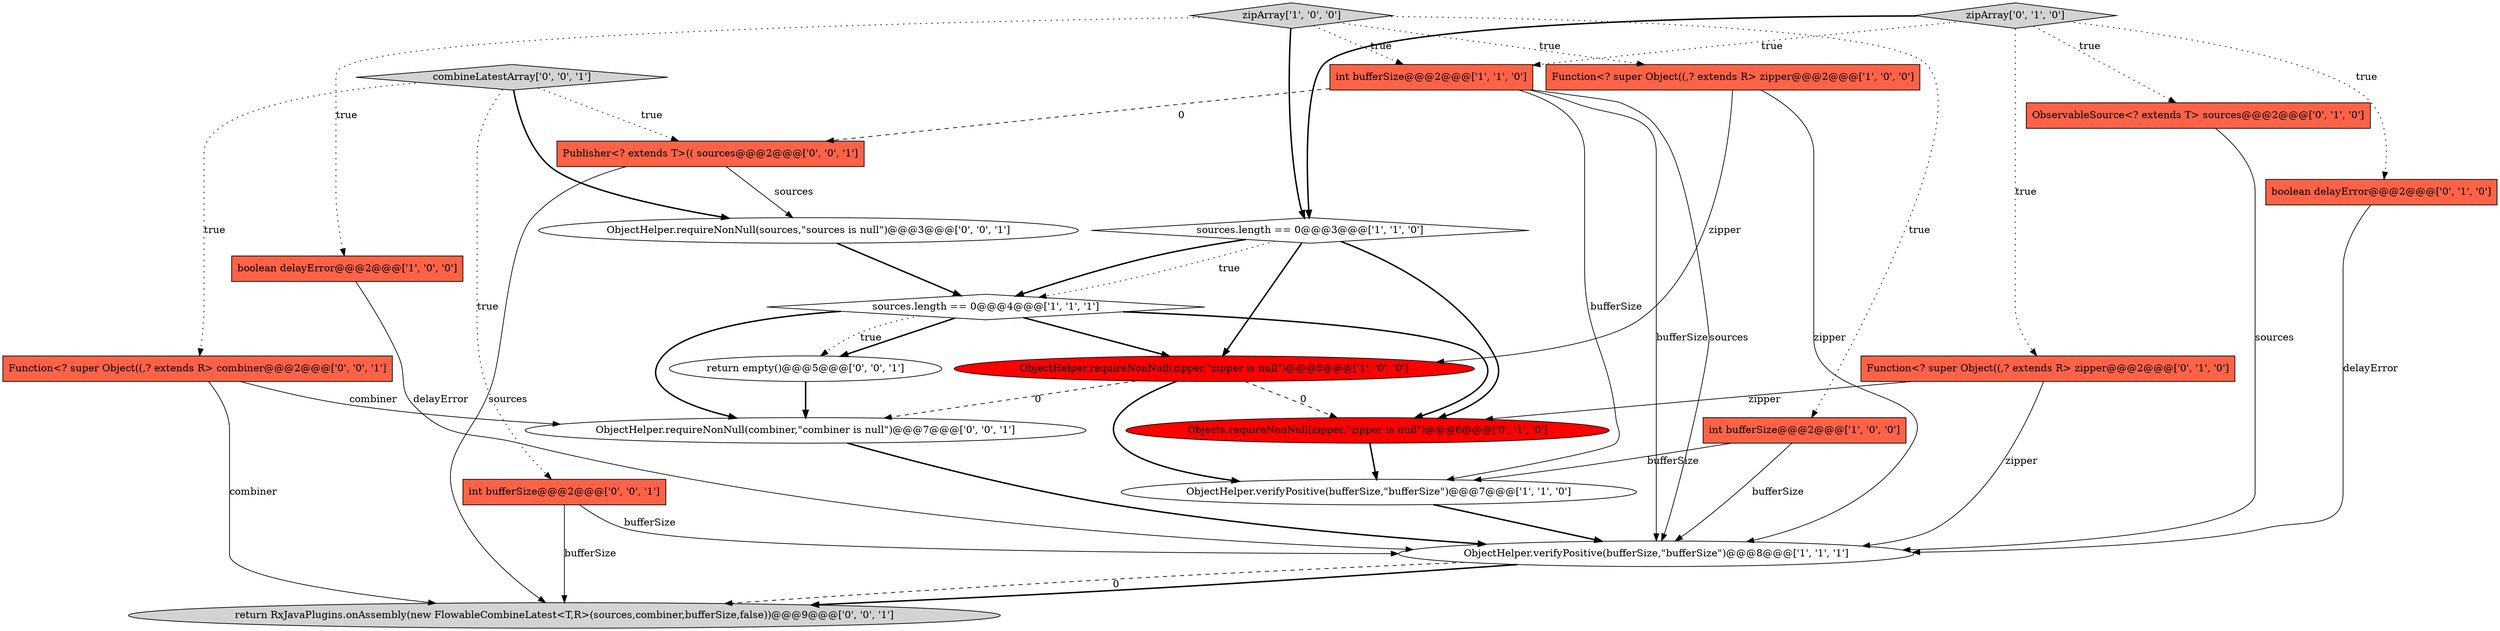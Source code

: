 digraph {
5 [style = filled, label = "Function<? super Object((,? extends R> zipper@@@2@@@['1', '0', '0']", fillcolor = tomato, shape = box image = "AAA0AAABBB1BBB"];
17 [style = filled, label = "Function<? super Object((,? extends R> combiner@@@2@@@['0', '0', '1']", fillcolor = tomato, shape = box image = "AAA0AAABBB3BBB"];
1 [style = filled, label = "zipArray['1', '0', '0']", fillcolor = lightgray, shape = diamond image = "AAA0AAABBB1BBB"];
13 [style = filled, label = "zipArray['0', '1', '0']", fillcolor = lightgray, shape = diamond image = "AAA0AAABBB2BBB"];
8 [style = filled, label = "ObjectHelper.verifyPositive(bufferSize,\"bufferSize\")@@@7@@@['1', '1', '0']", fillcolor = white, shape = ellipse image = "AAA0AAABBB1BBB"];
12 [style = filled, label = "Function<? super Object((,? extends R> zipper@@@2@@@['0', '1', '0']", fillcolor = tomato, shape = box image = "AAA0AAABBB2BBB"];
20 [style = filled, label = "combineLatestArray['0', '0', '1']", fillcolor = lightgray, shape = diamond image = "AAA0AAABBB3BBB"];
21 [style = filled, label = "ObjectHelper.requireNonNull(combiner,\"combiner is null\")@@@7@@@['0', '0', '1']", fillcolor = white, shape = ellipse image = "AAA0AAABBB3BBB"];
4 [style = filled, label = "ObjectHelper.requireNonNull(zipper,\"zipper is null\")@@@6@@@['1', '0', '0']", fillcolor = red, shape = ellipse image = "AAA1AAABBB1BBB"];
0 [style = filled, label = "boolean delayError@@@2@@@['1', '0', '0']", fillcolor = tomato, shape = box image = "AAA0AAABBB1BBB"];
22 [style = filled, label = "return RxJavaPlugins.onAssembly(new FlowableCombineLatest<T,R>(sources,combiner,bufferSize,false))@@@9@@@['0', '0', '1']", fillcolor = lightgray, shape = ellipse image = "AAA0AAABBB3BBB"];
2 [style = filled, label = "ObjectHelper.verifyPositive(bufferSize,\"bufferSize\")@@@8@@@['1', '1', '1']", fillcolor = white, shape = ellipse image = "AAA0AAABBB1BBB"];
10 [style = filled, label = "ObservableSource<? extends T> sources@@@2@@@['0', '1', '0']", fillcolor = tomato, shape = box image = "AAA0AAABBB2BBB"];
16 [style = filled, label = "ObjectHelper.requireNonNull(sources,\"sources is null\")@@@3@@@['0', '0', '1']", fillcolor = white, shape = ellipse image = "AAA0AAABBB3BBB"];
15 [style = filled, label = "int bufferSize@@@2@@@['0', '0', '1']", fillcolor = tomato, shape = box image = "AAA0AAABBB3BBB"];
11 [style = filled, label = "boolean delayError@@@2@@@['0', '1', '0']", fillcolor = tomato, shape = box image = "AAA0AAABBB2BBB"];
18 [style = filled, label = "return empty()@@@5@@@['0', '0', '1']", fillcolor = white, shape = ellipse image = "AAA0AAABBB3BBB"];
3 [style = filled, label = "sources.length == 0@@@4@@@['1', '1', '1']", fillcolor = white, shape = diamond image = "AAA0AAABBB1BBB"];
6 [style = filled, label = "int bufferSize@@@2@@@['1', '0', '0']", fillcolor = tomato, shape = box image = "AAA0AAABBB1BBB"];
7 [style = filled, label = "int bufferSize@@@2@@@['1', '1', '0']", fillcolor = tomato, shape = box image = "AAA0AAABBB1BBB"];
19 [style = filled, label = "Publisher<? extends T>(( sources@@@2@@@['0', '0', '1']", fillcolor = tomato, shape = box image = "AAA0AAABBB3BBB"];
14 [style = filled, label = "Objects.requireNonNull(zipper,\"zipper is null\")@@@6@@@['0', '1', '0']", fillcolor = red, shape = ellipse image = "AAA1AAABBB2BBB"];
9 [style = filled, label = "sources.length == 0@@@3@@@['1', '1', '0']", fillcolor = white, shape = diamond image = "AAA0AAABBB1BBB"];
16->3 [style = bold, label=""];
12->14 [style = solid, label="zipper"];
6->8 [style = solid, label="bufferSize"];
13->12 [style = dotted, label="true"];
20->17 [style = dotted, label="true"];
7->2 [style = solid, label="bufferSize"];
9->4 [style = bold, label=""];
15->2 [style = solid, label="bufferSize"];
3->14 [style = bold, label=""];
12->2 [style = solid, label="zipper"];
20->15 [style = dotted, label="true"];
5->2 [style = solid, label="zipper"];
11->2 [style = solid, label="delayError"];
13->7 [style = dotted, label="true"];
13->10 [style = dotted, label="true"];
4->21 [style = dashed, label="0"];
3->4 [style = bold, label=""];
1->9 [style = bold, label=""];
21->2 [style = bold, label=""];
3->18 [style = bold, label=""];
1->7 [style = dotted, label="true"];
17->21 [style = solid, label="combiner"];
0->2 [style = solid, label="delayError"];
10->2 [style = solid, label="sources"];
19->22 [style = solid, label="sources"];
17->22 [style = solid, label="combiner"];
6->2 [style = solid, label="bufferSize"];
20->16 [style = bold, label=""];
8->2 [style = bold, label=""];
7->19 [style = dashed, label="0"];
3->18 [style = dotted, label="true"];
7->8 [style = solid, label="bufferSize"];
9->14 [style = bold, label=""];
9->3 [style = bold, label=""];
13->11 [style = dotted, label="true"];
1->6 [style = dotted, label="true"];
4->8 [style = bold, label=""];
3->21 [style = bold, label=""];
20->19 [style = dotted, label="true"];
14->8 [style = bold, label=""];
1->0 [style = dotted, label="true"];
19->16 [style = solid, label="sources"];
13->9 [style = bold, label=""];
18->21 [style = bold, label=""];
4->14 [style = dashed, label="0"];
2->22 [style = bold, label=""];
7->2 [style = solid, label="sources"];
2->22 [style = dashed, label="0"];
1->5 [style = dotted, label="true"];
9->3 [style = dotted, label="true"];
5->4 [style = solid, label="zipper"];
15->22 [style = solid, label="bufferSize"];
}
